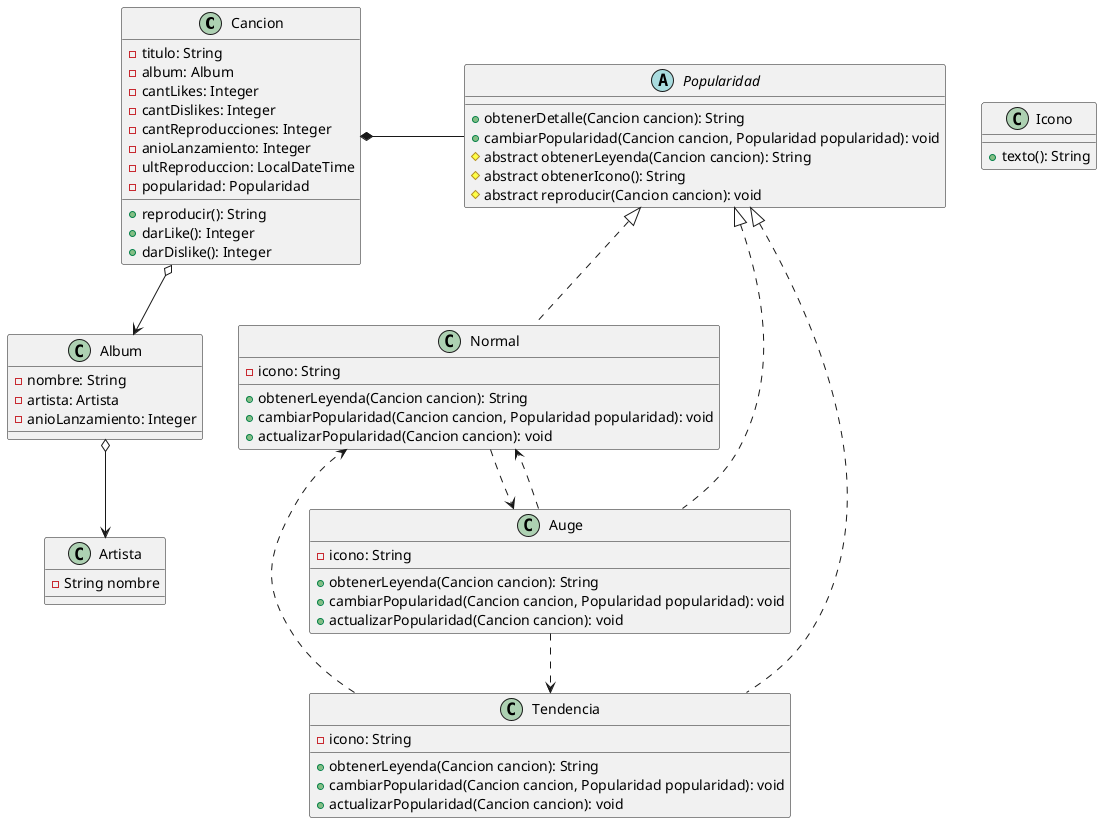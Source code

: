 @startuml

class Cancion{
    - titulo: String
    - album: Album
    - cantLikes: Integer
    - cantDislikes: Integer
    - cantReproducciones: Integer
    - anioLanzamiento: Integer
    - ultReproduccion: LocalDateTime
    - popularidad: Popularidad
    + reproducir(): String
    + darLike(): Integer
    + darDislike(): Integer
}

class Album{
    - nombre: String
    - artista: Artista
    - anioLanzamiento: Integer
}

class Artista{
    - String nombre
}

class Icono{
    + texto(): String
}

abstract class Popularidad{
    +obtenerDetalle(Cancion cancion): String
    +cambiarPopularidad(Cancion cancion, Popularidad popularidad): void
    #abstract obtenerLeyenda(Cancion cancion): String
    #abstract obtenerIcono(): String
    #abstract reproducir(Cancion cancion): void
}

class Normal{
    -icono: String
    +obtenerLeyenda(Cancion cancion): String
    +cambiarPopularidad(Cancion cancion, Popularidad popularidad): void
    +actualizarPopularidad(Cancion cancion): void
}

class Tendencia{
    -icono: String
    +obtenerLeyenda(Cancion cancion): String
    +cambiarPopularidad(Cancion cancion, Popularidad popularidad): void
    +actualizarPopularidad(Cancion cancion): void
}

class Auge{
    -icono: String
    +obtenerLeyenda(Cancion cancion): String
    +cambiarPopularidad(Cancion cancion, Popularidad popularidad): void
    +actualizarPopularidad(Cancion cancion): void
}

Cancion o--> Album
Album o--> Artista
Cancion *- Popularidad

Normal ..> Auge
Auge ..> Normal
Auge ..> Tendencia
Tendencia ..> Normal

Popularidad <|.. Tendencia
Popularidad <|.. Auge
Popularidad <|.. Normal
@enduml